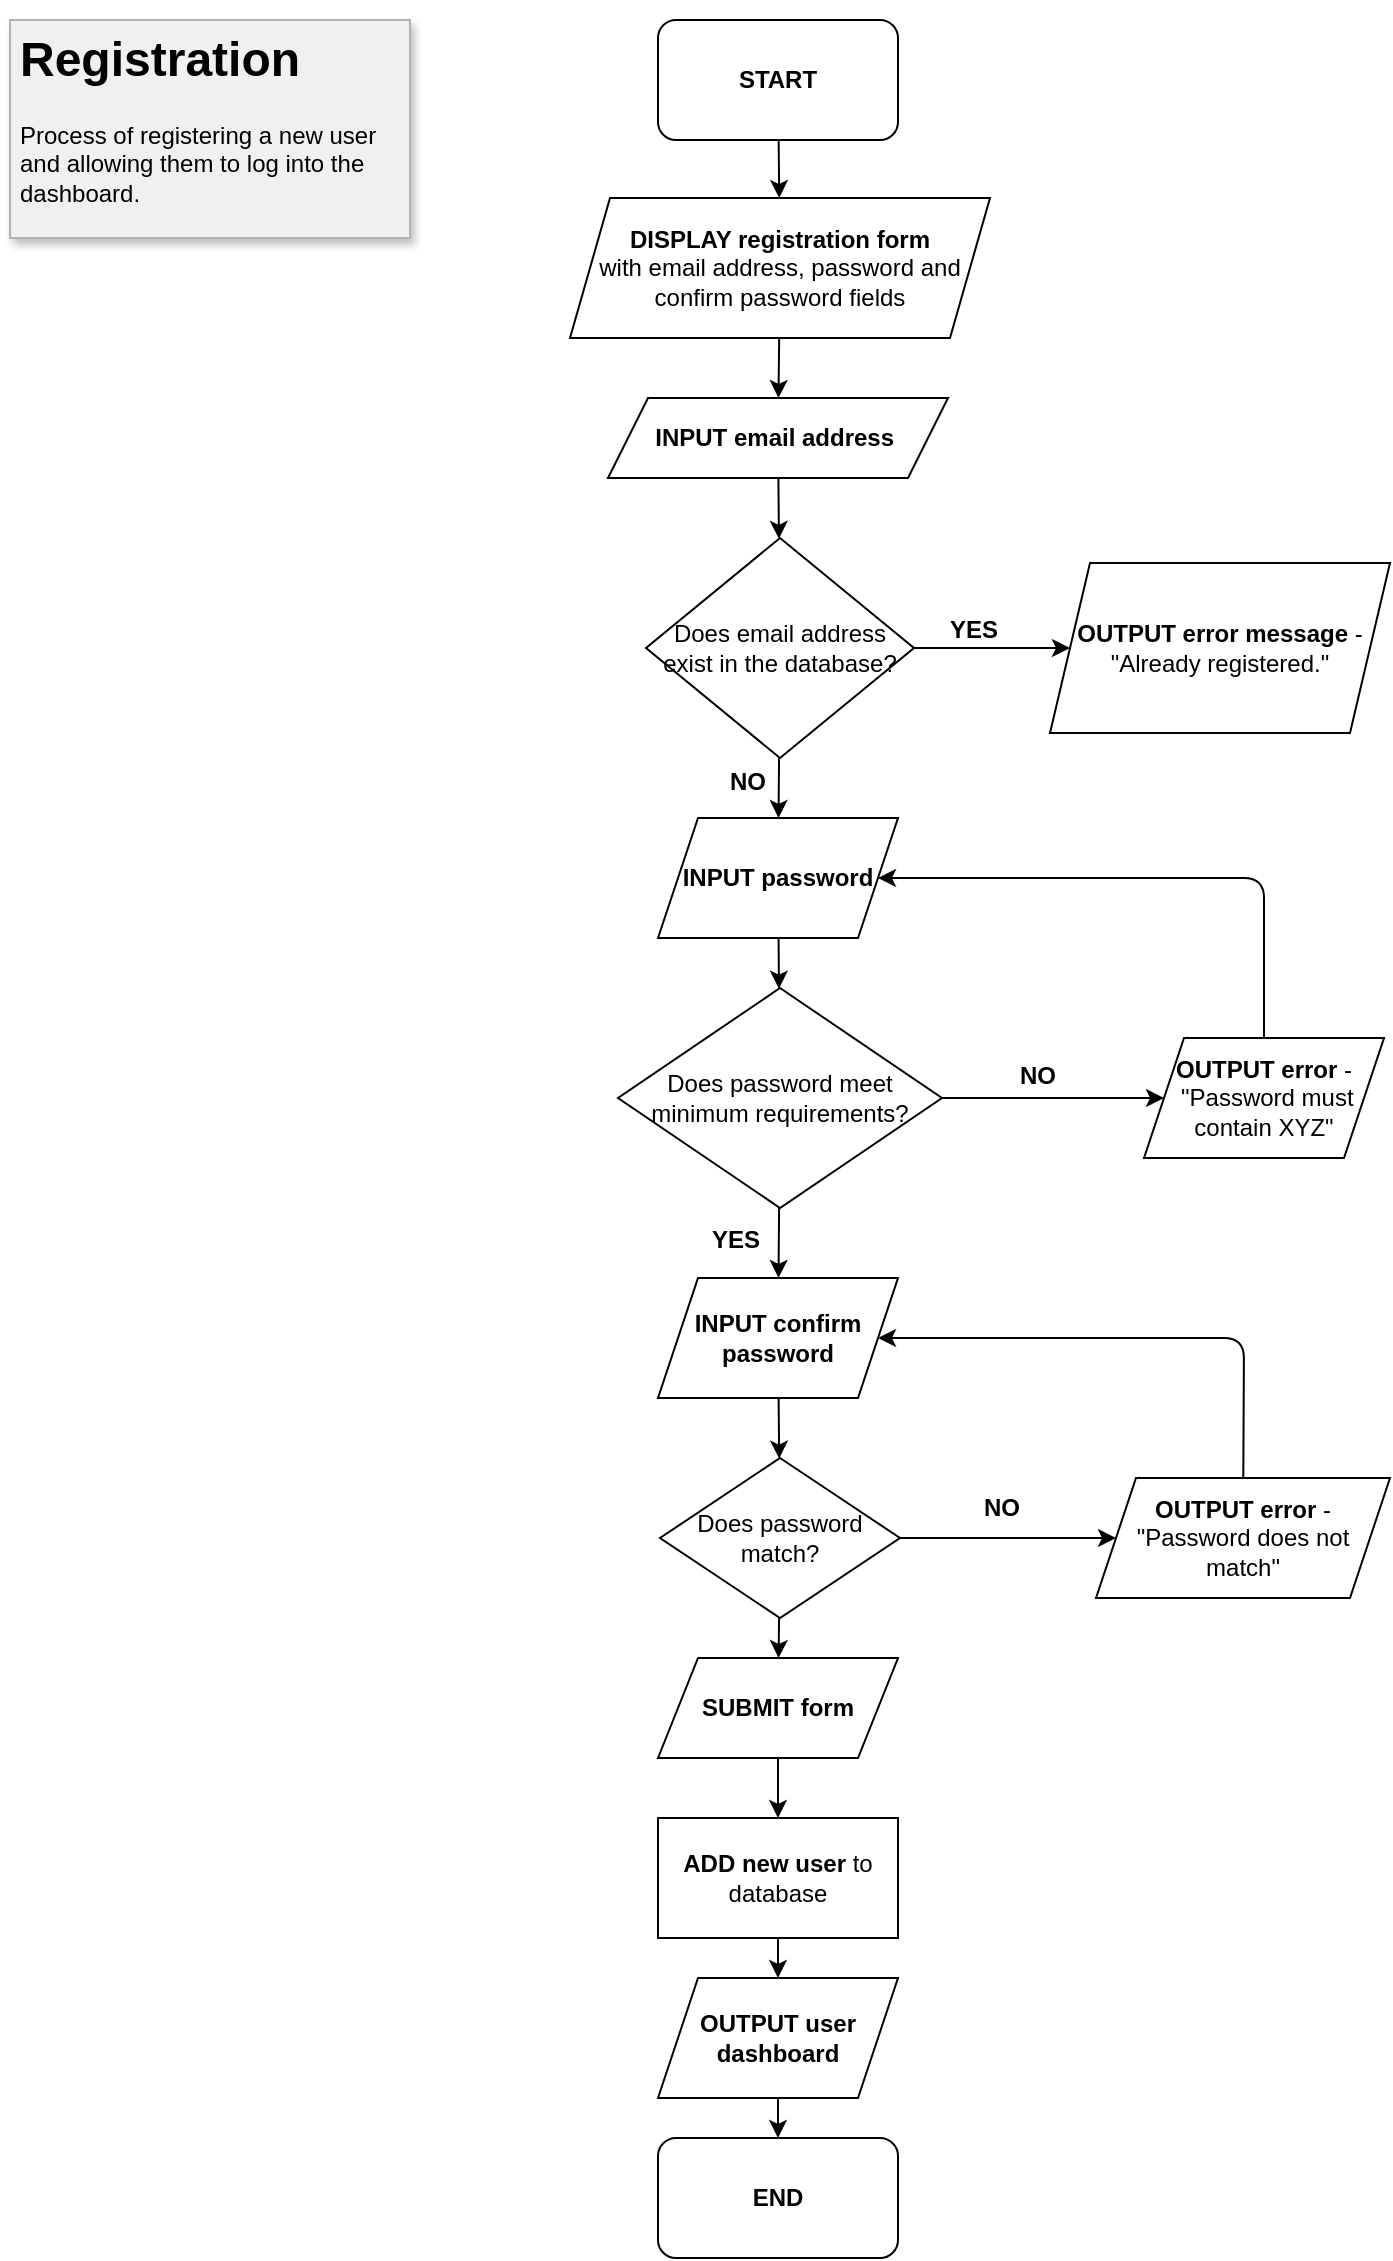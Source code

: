<mxfile>
    <diagram id="FGZmTel3BhWxZvHrD2to" name="Registration">
        <mxGraphModel dx="891" dy="515" grid="1" gridSize="10" guides="1" tooltips="1" connect="1" arrows="1" fold="1" page="1" pageScale="1" pageWidth="827" pageHeight="1169" math="0" shadow="0">
            <root>
                <mxCell id="0"/>
                <mxCell id="1" parent="0"/>
                <mxCell id="2" value="&lt;h1&gt;Registration&lt;/h1&gt;&lt;p&gt;Process of registering a new user and allowing them to log into the dashboard.&lt;/p&gt;" style="text;html=1;strokeColor=#B3B3B3;fillColor=#F0F0F0;spacing=5;spacingTop=-20;whiteSpace=wrap;overflow=hidden;rounded=0;shadow=1;" parent="1" vertex="1">
                    <mxGeometry x="30" y="31" width="200" height="109" as="geometry"/>
                </mxCell>
                <mxCell id="6" value="" style="edgeStyle=none;html=1;" edge="1" parent="1" source="3" target="5">
                    <mxGeometry relative="1" as="geometry"/>
                </mxCell>
                <mxCell id="3" value="&lt;b&gt;START&lt;/b&gt;" style="rounded=1;whiteSpace=wrap;html=1;" parent="1" vertex="1">
                    <mxGeometry x="354" y="31" width="120" height="60" as="geometry"/>
                </mxCell>
                <mxCell id="8" value="" style="edgeStyle=none;html=1;" edge="1" parent="1" source="5" target="7">
                    <mxGeometry relative="1" as="geometry"/>
                </mxCell>
                <mxCell id="5" value="&lt;b&gt;DISPLAY registration form &lt;/b&gt;&lt;br&gt;with email address, password and confirm password fields" style="shape=parallelogram;perimeter=parallelogramPerimeter;whiteSpace=wrap;html=1;fixedSize=1;" vertex="1" parent="1">
                    <mxGeometry x="310" y="120" width="210" height="70" as="geometry"/>
                </mxCell>
                <mxCell id="10" value="" style="edgeStyle=none;html=1;" edge="1" parent="1" source="7" target="9">
                    <mxGeometry relative="1" as="geometry"/>
                </mxCell>
                <mxCell id="7" value="&lt;b&gt;INPUT email address&amp;nbsp;&lt;/b&gt;" style="shape=parallelogram;perimeter=parallelogramPerimeter;whiteSpace=wrap;html=1;fixedSize=1;" vertex="1" parent="1">
                    <mxGeometry x="329" y="220" width="170" height="40" as="geometry"/>
                </mxCell>
                <mxCell id="12" value="" style="edgeStyle=none;html=1;" edge="1" parent="1" source="9" target="11">
                    <mxGeometry relative="1" as="geometry"/>
                </mxCell>
                <mxCell id="22" value="" style="edgeStyle=none;html=1;" edge="1" parent="1" source="9" target="21">
                    <mxGeometry relative="1" as="geometry"/>
                </mxCell>
                <mxCell id="9" value="Does email address exist in the database?" style="rhombus;whiteSpace=wrap;html=1;" vertex="1" parent="1">
                    <mxGeometry x="348" y="290" width="134" height="110" as="geometry"/>
                </mxCell>
                <mxCell id="14" value="" style="edgeStyle=none;html=1;" edge="1" parent="1" source="11" target="13">
                    <mxGeometry relative="1" as="geometry"/>
                </mxCell>
                <mxCell id="11" value="&lt;b&gt;INPUT password&lt;/b&gt;" style="shape=parallelogram;perimeter=parallelogramPerimeter;whiteSpace=wrap;html=1;fixedSize=1;" vertex="1" parent="1">
                    <mxGeometry x="354" y="430" width="120" height="60" as="geometry"/>
                </mxCell>
                <mxCell id="16" value="" style="edgeStyle=none;html=1;" edge="1" parent="1" source="13" target="15">
                    <mxGeometry relative="1" as="geometry"/>
                </mxCell>
                <mxCell id="26" value="" style="edgeStyle=none;html=1;" edge="1" parent="1" source="13" target="25">
                    <mxGeometry relative="1" as="geometry"/>
                </mxCell>
                <mxCell id="13" value="Does password meet minimum requirements?" style="rhombus;whiteSpace=wrap;html=1;" vertex="1" parent="1">
                    <mxGeometry x="334" y="515" width="162" height="110" as="geometry"/>
                </mxCell>
                <mxCell id="18" value="" style="edgeStyle=none;html=1;" edge="1" parent="1" source="15" target="17">
                    <mxGeometry relative="1" as="geometry"/>
                </mxCell>
                <mxCell id="15" value="&lt;b&gt;INPUT confirm password&lt;/b&gt;" style="shape=parallelogram;perimeter=parallelogramPerimeter;whiteSpace=wrap;html=1;fixedSize=1;" vertex="1" parent="1">
                    <mxGeometry x="354" y="660" width="120" height="60" as="geometry"/>
                </mxCell>
                <mxCell id="20" value="" style="edgeStyle=none;html=1;" edge="1" parent="1" source="17" target="19">
                    <mxGeometry relative="1" as="geometry"/>
                </mxCell>
                <mxCell id="31" value="" style="edgeStyle=none;html=1;" edge="1" parent="1" source="17" target="30">
                    <mxGeometry relative="1" as="geometry"/>
                </mxCell>
                <mxCell id="17" value="Does password match?" style="rhombus;whiteSpace=wrap;html=1;" vertex="1" parent="1">
                    <mxGeometry x="355" y="750" width="120" height="80" as="geometry"/>
                </mxCell>
                <mxCell id="35" value="" style="edgeStyle=none;html=1;" edge="1" parent="1" source="19" target="34">
                    <mxGeometry relative="1" as="geometry"/>
                </mxCell>
                <mxCell id="19" value="&lt;b&gt;SUBMIT form&lt;/b&gt;" style="shape=parallelogram;perimeter=parallelogramPerimeter;whiteSpace=wrap;html=1;fixedSize=1;" vertex="1" parent="1">
                    <mxGeometry x="354" y="850" width="120" height="50" as="geometry"/>
                </mxCell>
                <mxCell id="21" value="&lt;b&gt;OUTPUT error message&lt;/b&gt; - &quot;Already registered.&quot;" style="shape=parallelogram;perimeter=parallelogramPerimeter;whiteSpace=wrap;html=1;fixedSize=1;" vertex="1" parent="1">
                    <mxGeometry x="550" y="302.5" width="170" height="85" as="geometry"/>
                </mxCell>
                <mxCell id="23" value="&lt;b&gt;YES&lt;/b&gt;" style="text;html=1;strokeColor=none;fillColor=none;align=center;verticalAlign=middle;whiteSpace=wrap;rounded=0;" vertex="1" parent="1">
                    <mxGeometry x="482" y="321" width="60" height="30" as="geometry"/>
                </mxCell>
                <mxCell id="24" value="&lt;b&gt;NO&lt;/b&gt;" style="text;html=1;strokeColor=none;fillColor=none;align=center;verticalAlign=middle;whiteSpace=wrap;rounded=0;" vertex="1" parent="1">
                    <mxGeometry x="369" y="397" width="60" height="30" as="geometry"/>
                </mxCell>
                <mxCell id="27" style="edgeStyle=none;html=1;exitX=0.5;exitY=0;exitDx=0;exitDy=0;entryX=1;entryY=0.5;entryDx=0;entryDy=0;" edge="1" parent="1" source="25" target="11">
                    <mxGeometry relative="1" as="geometry">
                        <Array as="points">
                            <mxPoint x="657" y="460"/>
                        </Array>
                    </mxGeometry>
                </mxCell>
                <mxCell id="25" value="&lt;b&gt;OUTPUT error&lt;/b&gt; -&lt;br&gt;&amp;nbsp;&quot;Password must contain XYZ&quot;" style="shape=parallelogram;perimeter=parallelogramPerimeter;whiteSpace=wrap;html=1;fixedSize=1;" vertex="1" parent="1">
                    <mxGeometry x="597" y="540" width="120" height="60" as="geometry"/>
                </mxCell>
                <mxCell id="28" value="&lt;b&gt;NO&lt;/b&gt;" style="text;html=1;strokeColor=none;fillColor=none;align=center;verticalAlign=middle;whiteSpace=wrap;rounded=0;" vertex="1" parent="1">
                    <mxGeometry x="514" y="544" width="60" height="30" as="geometry"/>
                </mxCell>
                <mxCell id="29" value="&lt;b&gt;YES&lt;/b&gt;" style="text;html=1;strokeColor=none;fillColor=none;align=center;verticalAlign=middle;whiteSpace=wrap;rounded=0;" vertex="1" parent="1">
                    <mxGeometry x="363" y="626" width="60" height="30" as="geometry"/>
                </mxCell>
                <mxCell id="32" style="edgeStyle=none;html=1;entryX=1;entryY=0.5;entryDx=0;entryDy=0;" edge="1" parent="1" source="30" target="15">
                    <mxGeometry relative="1" as="geometry">
                        <Array as="points">
                            <mxPoint x="647" y="690"/>
                        </Array>
                    </mxGeometry>
                </mxCell>
                <mxCell id="30" value="&lt;b&gt;OUTPUT error&lt;/b&gt; -&lt;br&gt;&quot;Password does not match&quot;" style="shape=parallelogram;perimeter=parallelogramPerimeter;whiteSpace=wrap;html=1;fixedSize=1;" vertex="1" parent="1">
                    <mxGeometry x="573" y="760" width="147" height="60" as="geometry"/>
                </mxCell>
                <mxCell id="33" value="&lt;b&gt;NO&lt;/b&gt;" style="text;html=1;strokeColor=none;fillColor=none;align=center;verticalAlign=middle;whiteSpace=wrap;rounded=0;" vertex="1" parent="1">
                    <mxGeometry x="496" y="760" width="60" height="30" as="geometry"/>
                </mxCell>
                <mxCell id="37" value="" style="edgeStyle=none;html=1;" edge="1" parent="1" source="34" target="36">
                    <mxGeometry relative="1" as="geometry"/>
                </mxCell>
                <mxCell id="34" value="&lt;b&gt;ADD new user&lt;/b&gt; to database" style="whiteSpace=wrap;html=1;" vertex="1" parent="1">
                    <mxGeometry x="354" y="930" width="120" height="60" as="geometry"/>
                </mxCell>
                <mxCell id="39" value="" style="edgeStyle=none;html=1;" edge="1" parent="1" source="36" target="38">
                    <mxGeometry relative="1" as="geometry"/>
                </mxCell>
                <mxCell id="36" value="&lt;b&gt;OUTPUT user dashboard&lt;/b&gt;" style="shape=parallelogram;perimeter=parallelogramPerimeter;whiteSpace=wrap;html=1;fixedSize=1;" vertex="1" parent="1">
                    <mxGeometry x="354" y="1010" width="120" height="60" as="geometry"/>
                </mxCell>
                <mxCell id="38" value="&lt;b&gt;END&lt;/b&gt;" style="rounded=1;whiteSpace=wrap;html=1;" vertex="1" parent="1">
                    <mxGeometry x="354" y="1090" width="120" height="60" as="geometry"/>
                </mxCell>
            </root>
        </mxGraphModel>
    </diagram>
    <diagram id="6Rxti8Bqgsfr3pPgelCB" name="Login">
        <mxGraphModel dx="891" dy="515" grid="1" gridSize="10" guides="1" tooltips="1" connect="1" arrows="1" fold="1" page="1" pageScale="1" pageWidth="827" pageHeight="1169" math="0" shadow="0">
            <root>
                <mxCell id="0"/>
                <mxCell id="1" parent="0"/>
                <mxCell id="aioQq45jrc8KRIJk1Pcb-1" value="&lt;h1&gt;Login&lt;/h1&gt;&lt;p&gt;Process of authenticating an existing user and allowing them to log into the dashboard.&lt;/p&gt;" style="text;html=1;strokeColor=#B3B3B3;fillColor=#F0F0F0;spacing=5;spacingTop=-20;whiteSpace=wrap;overflow=hidden;rounded=0;shadow=1;" vertex="1" parent="1">
                    <mxGeometry x="30" y="31" width="200" height="109" as="geometry"/>
                </mxCell>
                <mxCell id="8Z0UbqeKj7b6ldBlNpYC-2" value="" style="edgeStyle=none;html=1;" edge="1" parent="1" source="aioQq45jrc8KRIJk1Pcb-2" target="8Z0UbqeKj7b6ldBlNpYC-1">
                    <mxGeometry relative="1" as="geometry"/>
                </mxCell>
                <mxCell id="aioQq45jrc8KRIJk1Pcb-2" value="&lt;b&gt;START&lt;/b&gt;" style="rounded=1;whiteSpace=wrap;html=1;shadow=0;strokeColor=#000000;fillColor=#FFFFFF;" vertex="1" parent="1">
                    <mxGeometry x="390" y="50" width="120" height="60" as="geometry"/>
                </mxCell>
                <mxCell id="fyY8U2kxj-wcBbfb5ikH-2" value="" style="edgeStyle=none;html=1;" edge="1" parent="1" source="8Z0UbqeKj7b6ldBlNpYC-1" target="fyY8U2kxj-wcBbfb5ikH-1">
                    <mxGeometry relative="1" as="geometry"/>
                </mxCell>
                <mxCell id="8Z0UbqeKj7b6ldBlNpYC-1" value="&lt;b&gt;DISPLAY login screen&lt;/b&gt;&lt;br&gt;with inputs for email address and password, and link to register" style="shape=parallelogram;perimeter=parallelogramPerimeter;whiteSpace=wrap;html=1;fixedSize=1;fillColor=#FFFFFF;strokeColor=#000000;rounded=0;shadow=0;" vertex="1" parent="1">
                    <mxGeometry x="340" y="140" width="220" height="60" as="geometry"/>
                </mxCell>
                <mxCell id="fyY8U2kxj-wcBbfb5ikH-4" value="" style="edgeStyle=none;html=1;" edge="1" parent="1" source="fyY8U2kxj-wcBbfb5ikH-1" target="fyY8U2kxj-wcBbfb5ikH-3">
                    <mxGeometry relative="1" as="geometry"/>
                </mxCell>
                <mxCell id="fyY8U2kxj-wcBbfb5ikH-1" value="&lt;b&gt;INPUT email address and password&lt;/b&gt;" style="shape=parallelogram;perimeter=parallelogramPerimeter;whiteSpace=wrap;html=1;fixedSize=1;fillColor=#FFFFFF;strokeColor=#000000;rounded=0;shadow=0;spacingLeft=0;spacingRight=0;spacing=2;" vertex="1" parent="1">
                    <mxGeometry x="360" y="230" width="170" height="60" as="geometry"/>
                </mxCell>
                <mxCell id="fyY8U2kxj-wcBbfb5ikH-6" value="" style="edgeStyle=none;html=1;" edge="1" parent="1" source="fyY8U2kxj-wcBbfb5ikH-3" target="fyY8U2kxj-wcBbfb5ikH-5">
                    <mxGeometry relative="1" as="geometry"/>
                </mxCell>
                <mxCell id="fyY8U2kxj-wcBbfb5ikH-3" value="&lt;b&gt;VERIFY login details&lt;/b&gt; with database" style="whiteSpace=wrap;html=1;fillColor=#FFFFFF;strokeColor=#000000;rounded=0;shadow=0;spacingLeft=0;spacingRight=0;spacing=2;" vertex="1" parent="1">
                    <mxGeometry x="385" y="320" width="120" height="60" as="geometry"/>
                </mxCell>
                <mxCell id="fyY8U2kxj-wcBbfb5ikH-8" value="" style="edgeStyle=none;html=1;" edge="1" parent="1" source="fyY8U2kxj-wcBbfb5ikH-5" target="fyY8U2kxj-wcBbfb5ikH-7">
                    <mxGeometry relative="1" as="geometry"/>
                </mxCell>
                <mxCell id="fyY8U2kxj-wcBbfb5ikH-17" value="" style="edgeStyle=none;html=1;" edge="1" parent="1" source="fyY8U2kxj-wcBbfb5ikH-5" target="fyY8U2kxj-wcBbfb5ikH-16">
                    <mxGeometry relative="1" as="geometry"/>
                </mxCell>
                <mxCell id="fyY8U2kxj-wcBbfb5ikH-5" value="Does it match an existing user?" style="rhombus;whiteSpace=wrap;html=1;fillColor=#FFFFFF;strokeColor=#000000;rounded=0;shadow=0;spacingLeft=0;spacingRight=0;spacing=2;" vertex="1" parent="1">
                    <mxGeometry x="385" y="415" width="115" height="90" as="geometry"/>
                </mxCell>
                <mxCell id="fyY8U2kxj-wcBbfb5ikH-10" value="" style="edgeStyle=none;html=1;" edge="1" parent="1" source="fyY8U2kxj-wcBbfb5ikH-7" target="fyY8U2kxj-wcBbfb5ikH-9">
                    <mxGeometry relative="1" as="geometry">
                        <Array as="points">
                            <mxPoint x="700" y="460"/>
                        </Array>
                    </mxGeometry>
                </mxCell>
                <mxCell id="fyY8U2kxj-wcBbfb5ikH-13" value="" style="edgeStyle=none;html=1;" edge="1" parent="1" source="fyY8U2kxj-wcBbfb5ikH-7" target="fyY8U2kxj-wcBbfb5ikH-12">
                    <mxGeometry relative="1" as="geometry"/>
                </mxCell>
                <mxCell id="fyY8U2kxj-wcBbfb5ikH-7" value="Is this the 4th attempt?" style="rhombus;whiteSpace=wrap;html=1;fillColor=#FFFFFF;strokeColor=#000000;rounded=0;shadow=0;spacingLeft=0;spacingRight=0;spacing=2;" vertex="1" parent="1">
                    <mxGeometry x="552.5" y="410" width="105" height="100" as="geometry"/>
                </mxCell>
                <mxCell id="fyY8U2kxj-wcBbfb5ikH-11" style="edgeStyle=none;html=1;exitX=0.5;exitY=0;exitDx=0;exitDy=0;entryX=1;entryY=0.5;entryDx=0;entryDy=0;" edge="1" parent="1" source="fyY8U2kxj-wcBbfb5ikH-9" target="fyY8U2kxj-wcBbfb5ikH-1">
                    <mxGeometry relative="1" as="geometry">
                        <Array as="points">
                            <mxPoint x="700" y="260"/>
                        </Array>
                    </mxGeometry>
                </mxCell>
                <mxCell id="fyY8U2kxj-wcBbfb5ikH-9" value="&lt;b&gt;OUTPUT error&lt;/b&gt; - &quot;Username or password incorrect&quot;" style="shape=parallelogram;perimeter=parallelogramPerimeter;whiteSpace=wrap;html=1;fixedSize=1;fillColor=#FFFFFF;strokeColor=#000000;rounded=0;shadow=0;spacingLeft=0;spacingRight=0;spacing=2;" vertex="1" parent="1">
                    <mxGeometry x="640" y="320" width="120" height="60" as="geometry"/>
                </mxCell>
                <mxCell id="fyY8U2kxj-wcBbfb5ikH-15" value="" style="edgeStyle=none;html=1;" edge="1" parent="1" source="fyY8U2kxj-wcBbfb5ikH-12" target="fyY8U2kxj-wcBbfb5ikH-14">
                    <mxGeometry relative="1" as="geometry"/>
                </mxCell>
                <mxCell id="fyY8U2kxj-wcBbfb5ikH-12" value="&lt;b&gt;LOCK account&lt;/b&gt;" style="whiteSpace=wrap;html=1;fillColor=#FFFFFF;strokeColor=#000000;rounded=0;shadow=0;spacingLeft=0;spacingRight=0;spacing=2;" vertex="1" parent="1">
                    <mxGeometry x="545" y="540" width="120" height="60" as="geometry"/>
                </mxCell>
                <mxCell id="fyY8U2kxj-wcBbfb5ikH-14" value="&lt;b&gt;OUTPUT error&lt;/b&gt; - &quot;Account locked&quot;" style="shape=parallelogram;perimeter=parallelogramPerimeter;whiteSpace=wrap;html=1;fixedSize=1;fillColor=#FFFFFF;strokeColor=#000000;rounded=0;shadow=0;spacingLeft=0;spacingRight=0;spacing=2;" vertex="1" parent="1">
                    <mxGeometry x="545" y="640" width="120" height="60" as="geometry"/>
                </mxCell>
                <mxCell id="fyY8U2kxj-wcBbfb5ikH-19" value="" style="edgeStyle=none;html=1;entryX=0.5;entryY=0;entryDx=0;entryDy=0;" edge="1" parent="1" source="fyY8U2kxj-wcBbfb5ikH-16" target="fyY8U2kxj-wcBbfb5ikH-20">
                    <mxGeometry relative="1" as="geometry">
                        <mxPoint x="445" y="680" as="targetPoint"/>
                    </mxGeometry>
                </mxCell>
                <mxCell id="fyY8U2kxj-wcBbfb5ikH-16" value="&lt;b&gt;DISPLAY user dashboard&lt;/b&gt;" style="shape=parallelogram;perimeter=parallelogramPerimeter;whiteSpace=wrap;html=1;fixedSize=1;fillColor=#FFFFFF;strokeColor=#000000;rounded=0;shadow=0;spacingLeft=0;spacingRight=0;spacing=2;" vertex="1" parent="1">
                    <mxGeometry x="385" y="540" width="120" height="60" as="geometry"/>
                </mxCell>
                <mxCell id="fyY8U2kxj-wcBbfb5ikH-20" value="&lt;b&gt;END&lt;/b&gt;" style="rounded=1;whiteSpace=wrap;html=1;shadow=0;strokeColor=#000000;fillColor=#FFFFFF;" vertex="1" parent="1">
                    <mxGeometry x="385" y="640" width="120" height="60" as="geometry"/>
                </mxCell>
                <mxCell id="fyY8U2kxj-wcBbfb5ikH-21" value="&lt;b&gt;NO&lt;/b&gt;" style="text;html=1;strokeColor=none;fillColor=none;align=center;verticalAlign=middle;whiteSpace=wrap;rounded=0;shadow=0;" vertex="1" parent="1">
                    <mxGeometry x="492.5" y="430" width="60" height="30" as="geometry"/>
                </mxCell>
                <mxCell id="fyY8U2kxj-wcBbfb5ikH-22" value="&lt;b&gt;NO&lt;/b&gt;" style="text;html=1;strokeColor=none;fillColor=none;align=center;verticalAlign=middle;whiteSpace=wrap;rounded=0;shadow=0;" vertex="1" parent="1">
                    <mxGeometry x="650" y="430" width="60" height="30" as="geometry"/>
                </mxCell>
                <mxCell id="fyY8U2kxj-wcBbfb5ikH-23" value="&lt;b&gt;YES&lt;/b&gt;" style="text;html=1;strokeColor=none;fillColor=none;align=center;verticalAlign=middle;whiteSpace=wrap;rounded=0;shadow=0;" vertex="1" parent="1">
                    <mxGeometry x="545" y="505" width="60" height="30" as="geometry"/>
                </mxCell>
                <mxCell id="fyY8U2kxj-wcBbfb5ikH-24" value="&lt;b&gt;YES&lt;/b&gt;" style="text;html=1;strokeColor=none;fillColor=none;align=center;verticalAlign=middle;whiteSpace=wrap;rounded=0;shadow=0;" vertex="1" parent="1">
                    <mxGeometry x="390" y="505" width="60" height="30" as="geometry"/>
                </mxCell>
            </root>
        </mxGraphModel>
    </diagram>
</mxfile>